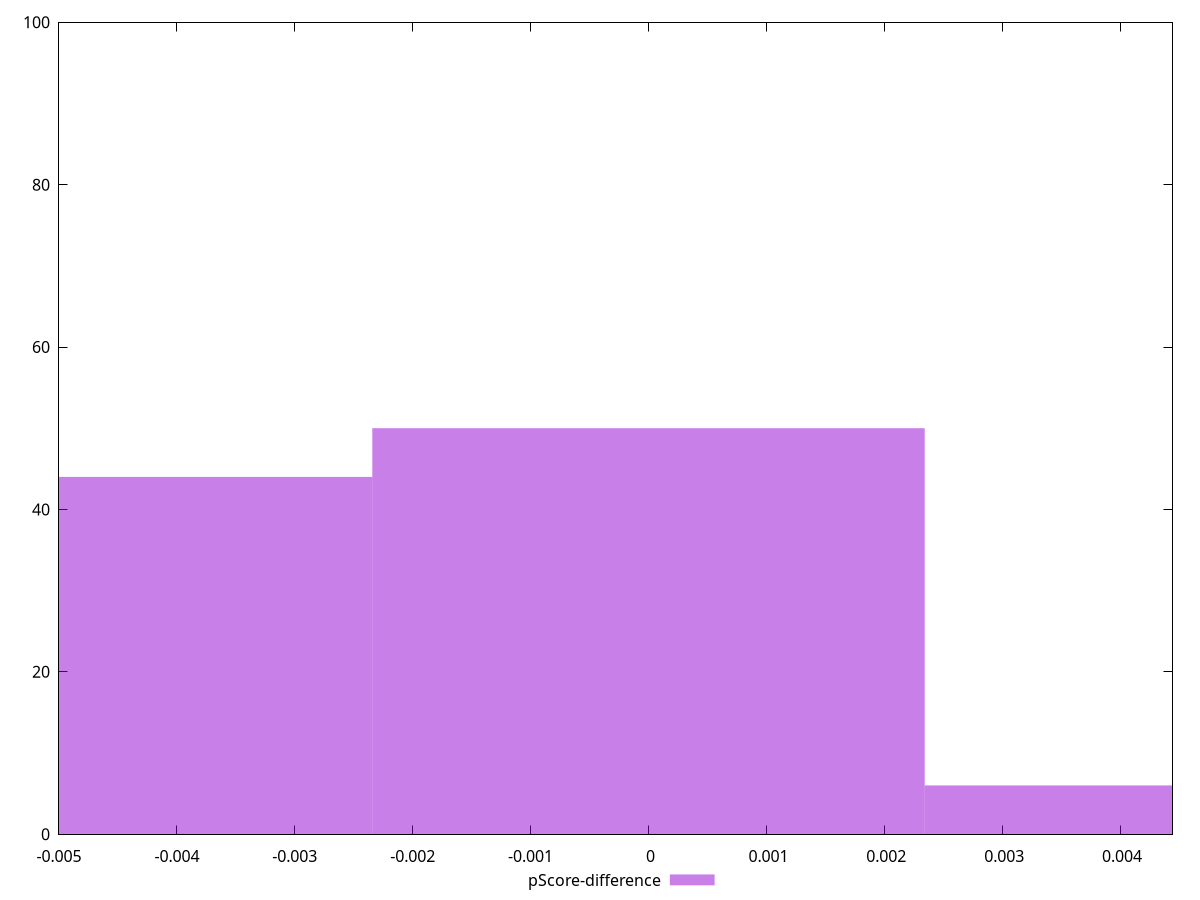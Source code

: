 reset

$pScoreDifference <<EOF
0 50
-0.004685288211296775 44
0.004685288211296775 6
EOF

set key outside below
set boxwidth 0.004685288211296775
set xrange [-0.0050000000000000044:0.004444444444444473]
set yrange [0:100]
set trange [0:100]
set style fill transparent solid 0.5 noborder
set terminal svg size 640, 490 enhanced background rgb 'white'
set output "report_00013_2021-02-09T12-04-24.940Z/uses-webp-images/samples/pages+cached+noadtech/pScore-difference/histogram.svg"

plot $pScoreDifference title "pScore-difference" with boxes

reset
